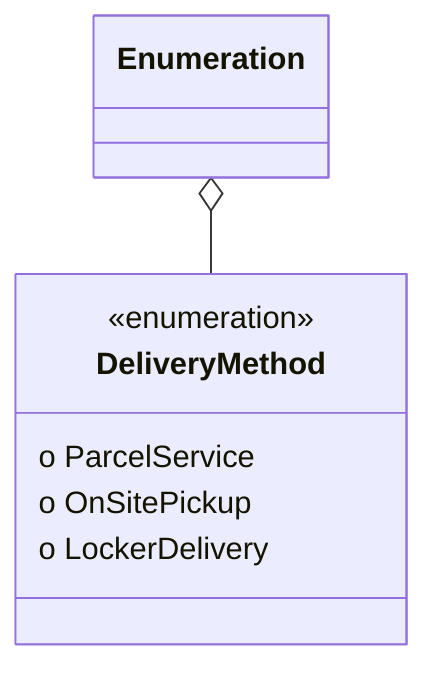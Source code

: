 classDiagram
Enumeration o-- DeliveryMethod
  class DeliveryMethod {
<<enumeration>>
  o ParcelService
  o OnSitePickup
  o LockerDelivery
}